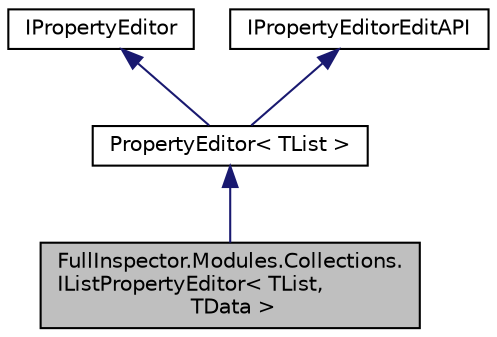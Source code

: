 digraph "FullInspector.Modules.Collections.IListPropertyEditor&lt; TList, TData &gt;"
{
  edge [fontname="Helvetica",fontsize="10",labelfontname="Helvetica",labelfontsize="10"];
  node [fontname="Helvetica",fontsize="10",shape=record];
  Node1 [label="FullInspector.Modules.Collections.\lIListPropertyEditor\< TList,\l TData \>",height=0.2,width=0.4,color="black", fillcolor="grey75", style="filled" fontcolor="black"];
  Node2 -> Node1 [dir="back",color="midnightblue",fontsize="10",style="solid",fontname="Helvetica"];
  Node2 [label="PropertyEditor\< TList \>",height=0.2,width=0.4,color="black", fillcolor="white", style="filled",URL="$class_full_inspector_1_1_property_editor_3_01_t_element_01_4.html",tooltip="A property editor is the core editing abstraction used within FI. This allows for overriding of the d..."];
  Node3 -> Node2 [dir="back",color="midnightblue",fontsize="10",style="solid",fontname="Helvetica"];
  Node3 [label="IPropertyEditor",height=0.2,width=0.4,color="black", fillcolor="white", style="filled",URL="$interface_full_inspector_1_1_i_property_editor.html",tooltip="Marks an object as a property editor. "];
  Node4 -> Node2 [dir="back",color="midnightblue",fontsize="10",style="solid",fontname="Helvetica"];
  Node4 [label="IPropertyEditorEditAPI",height=0.2,width=0.4,color="black", fillcolor="white", style="filled",URL="$interface_full_inspector_1_1_i_property_editor_edit_a_p_i.html",tooltip="This is the core editing API that property editors use. We split the editing API and the IPropertyEdi..."];
}
